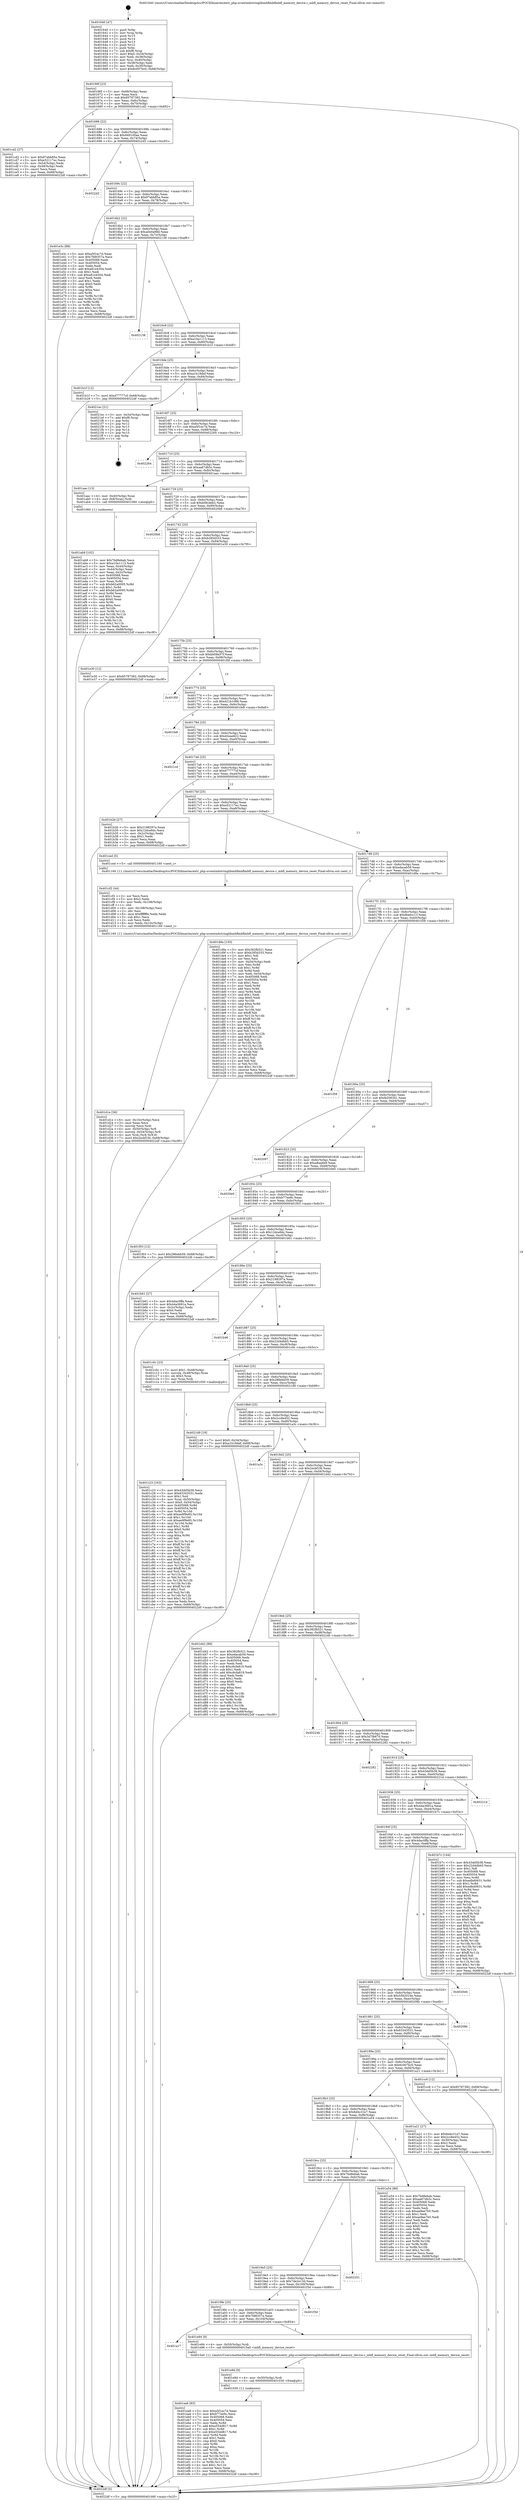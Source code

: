 digraph "0x401640" {
  label = "0x401640 (/mnt/c/Users/mathe/Desktop/tcc/POCII/binaries/extr_php-srcextmbstringlibmbflmbflmbfl_memory_device.c_mbfl_memory_device_reset_Final-ollvm.out::main(0))"
  labelloc = "t"
  node[shape=record]

  Entry [label="",width=0.3,height=0.3,shape=circle,fillcolor=black,style=filled]
  "0x40166f" [label="{
     0x40166f [23]\l
     | [instrs]\l
     &nbsp;&nbsp;0x40166f \<+3\>: mov -0x68(%rbp),%eax\l
     &nbsp;&nbsp;0x401672 \<+2\>: mov %eax,%ecx\l
     &nbsp;&nbsp;0x401674 \<+6\>: sub $0x85787382,%ecx\l
     &nbsp;&nbsp;0x40167a \<+3\>: mov %eax,-0x6c(%rbp)\l
     &nbsp;&nbsp;0x40167d \<+3\>: mov %ecx,-0x70(%rbp)\l
     &nbsp;&nbsp;0x401680 \<+6\>: je 0000000000401cd2 \<main+0x692\>\l
  }"]
  "0x401cd2" [label="{
     0x401cd2 [27]\l
     | [instrs]\l
     &nbsp;&nbsp;0x401cd2 \<+5\>: mov $0x97abb85a,%eax\l
     &nbsp;&nbsp;0x401cd7 \<+5\>: mov $0xe52117ec,%ecx\l
     &nbsp;&nbsp;0x401cdc \<+3\>: mov -0x54(%rbp),%edx\l
     &nbsp;&nbsp;0x401cdf \<+3\>: cmp -0x48(%rbp),%edx\l
     &nbsp;&nbsp;0x401ce2 \<+3\>: cmovl %ecx,%eax\l
     &nbsp;&nbsp;0x401ce5 \<+3\>: mov %eax,-0x68(%rbp)\l
     &nbsp;&nbsp;0x401ce8 \<+5\>: jmp 00000000004022df \<main+0xc9f\>\l
  }"]
  "0x401686" [label="{
     0x401686 [22]\l
     | [instrs]\l
     &nbsp;&nbsp;0x401686 \<+5\>: jmp 000000000040168b \<main+0x4b\>\l
     &nbsp;&nbsp;0x40168b \<+3\>: mov -0x6c(%rbp),%eax\l
     &nbsp;&nbsp;0x40168e \<+5\>: sub $0x949100ae,%eax\l
     &nbsp;&nbsp;0x401693 \<+3\>: mov %eax,-0x74(%rbp)\l
     &nbsp;&nbsp;0x401696 \<+6\>: je 00000000004022d3 \<main+0xc93\>\l
  }"]
  Exit [label="",width=0.3,height=0.3,shape=circle,fillcolor=black,style=filled,peripheries=2]
  "0x4022d3" [label="{
     0x4022d3\l
  }", style=dashed]
  "0x40169c" [label="{
     0x40169c [22]\l
     | [instrs]\l
     &nbsp;&nbsp;0x40169c \<+5\>: jmp 00000000004016a1 \<main+0x61\>\l
     &nbsp;&nbsp;0x4016a1 \<+3\>: mov -0x6c(%rbp),%eax\l
     &nbsp;&nbsp;0x4016a4 \<+5\>: sub $0x97abb85a,%eax\l
     &nbsp;&nbsp;0x4016a9 \<+3\>: mov %eax,-0x78(%rbp)\l
     &nbsp;&nbsp;0x4016ac \<+6\>: je 0000000000401e3c \<main+0x7fc\>\l
  }"]
  "0x401ea6" [label="{
     0x401ea6 [93]\l
     | [instrs]\l
     &nbsp;&nbsp;0x401ea6 \<+5\>: mov $0xa5f1ec7d,%eax\l
     &nbsp;&nbsp;0x401eab \<+5\>: mov $0xb77ee9c,%ecx\l
     &nbsp;&nbsp;0x401eb0 \<+7\>: mov 0x405068,%edx\l
     &nbsp;&nbsp;0x401eb7 \<+7\>: mov 0x405054,%esi\l
     &nbsp;&nbsp;0x401ebe \<+3\>: mov %edx,%r8d\l
     &nbsp;&nbsp;0x401ec1 \<+7\>: add $0xe554d817,%r8d\l
     &nbsp;&nbsp;0x401ec8 \<+4\>: sub $0x1,%r8d\l
     &nbsp;&nbsp;0x401ecc \<+7\>: sub $0xe554d817,%r8d\l
     &nbsp;&nbsp;0x401ed3 \<+4\>: imul %r8d,%edx\l
     &nbsp;&nbsp;0x401ed7 \<+3\>: and $0x1,%edx\l
     &nbsp;&nbsp;0x401eda \<+3\>: cmp $0x0,%edx\l
     &nbsp;&nbsp;0x401edd \<+4\>: sete %r9b\l
     &nbsp;&nbsp;0x401ee1 \<+3\>: cmp $0xa,%esi\l
     &nbsp;&nbsp;0x401ee4 \<+4\>: setl %r10b\l
     &nbsp;&nbsp;0x401ee8 \<+3\>: mov %r9b,%r11b\l
     &nbsp;&nbsp;0x401eeb \<+3\>: and %r10b,%r11b\l
     &nbsp;&nbsp;0x401eee \<+3\>: xor %r10b,%r9b\l
     &nbsp;&nbsp;0x401ef1 \<+3\>: or %r9b,%r11b\l
     &nbsp;&nbsp;0x401ef4 \<+4\>: test $0x1,%r11b\l
     &nbsp;&nbsp;0x401ef8 \<+3\>: cmovne %ecx,%eax\l
     &nbsp;&nbsp;0x401efb \<+3\>: mov %eax,-0x68(%rbp)\l
     &nbsp;&nbsp;0x401efe \<+5\>: jmp 00000000004022df \<main+0xc9f\>\l
  }"]
  "0x401e3c" [label="{
     0x401e3c [88]\l
     | [instrs]\l
     &nbsp;&nbsp;0x401e3c \<+5\>: mov $0xa5f1ec7d,%eax\l
     &nbsp;&nbsp;0x401e41 \<+5\>: mov $0x7fd8357a,%ecx\l
     &nbsp;&nbsp;0x401e46 \<+7\>: mov 0x405068,%edx\l
     &nbsp;&nbsp;0x401e4d \<+7\>: mov 0x405054,%esi\l
     &nbsp;&nbsp;0x401e54 \<+2\>: mov %edx,%edi\l
     &nbsp;&nbsp;0x401e56 \<+6\>: add $0xa81e4304,%edi\l
     &nbsp;&nbsp;0x401e5c \<+3\>: sub $0x1,%edi\l
     &nbsp;&nbsp;0x401e5f \<+6\>: sub $0xa81e4304,%edi\l
     &nbsp;&nbsp;0x401e65 \<+3\>: imul %edi,%edx\l
     &nbsp;&nbsp;0x401e68 \<+3\>: and $0x1,%edx\l
     &nbsp;&nbsp;0x401e6b \<+3\>: cmp $0x0,%edx\l
     &nbsp;&nbsp;0x401e6e \<+4\>: sete %r8b\l
     &nbsp;&nbsp;0x401e72 \<+3\>: cmp $0xa,%esi\l
     &nbsp;&nbsp;0x401e75 \<+4\>: setl %r9b\l
     &nbsp;&nbsp;0x401e79 \<+3\>: mov %r8b,%r10b\l
     &nbsp;&nbsp;0x401e7c \<+3\>: and %r9b,%r10b\l
     &nbsp;&nbsp;0x401e7f \<+3\>: xor %r9b,%r8b\l
     &nbsp;&nbsp;0x401e82 \<+3\>: or %r8b,%r10b\l
     &nbsp;&nbsp;0x401e85 \<+4\>: test $0x1,%r10b\l
     &nbsp;&nbsp;0x401e89 \<+3\>: cmovne %ecx,%eax\l
     &nbsp;&nbsp;0x401e8c \<+3\>: mov %eax,-0x68(%rbp)\l
     &nbsp;&nbsp;0x401e8f \<+5\>: jmp 00000000004022df \<main+0xc9f\>\l
  }"]
  "0x4016b2" [label="{
     0x4016b2 [22]\l
     | [instrs]\l
     &nbsp;&nbsp;0x4016b2 \<+5\>: jmp 00000000004016b7 \<main+0x77\>\l
     &nbsp;&nbsp;0x4016b7 \<+3\>: mov -0x6c(%rbp),%eax\l
     &nbsp;&nbsp;0x4016ba \<+5\>: sub $0xa0e0a98d,%eax\l
     &nbsp;&nbsp;0x4016bf \<+3\>: mov %eax,-0x7c(%rbp)\l
     &nbsp;&nbsp;0x4016c2 \<+6\>: je 0000000000402138 \<main+0xaf8\>\l
  }"]
  "0x401e9d" [label="{
     0x401e9d [9]\l
     | [instrs]\l
     &nbsp;&nbsp;0x401e9d \<+4\>: mov -0x50(%rbp),%rdi\l
     &nbsp;&nbsp;0x401ea1 \<+5\>: call 0000000000401030 \<free@plt\>\l
     | [calls]\l
     &nbsp;&nbsp;0x401030 \{1\} (unknown)\l
  }"]
  "0x402138" [label="{
     0x402138\l
  }", style=dashed]
  "0x4016c8" [label="{
     0x4016c8 [22]\l
     | [instrs]\l
     &nbsp;&nbsp;0x4016c8 \<+5\>: jmp 00000000004016cd \<main+0x8d\>\l
     &nbsp;&nbsp;0x4016cd \<+3\>: mov -0x6c(%rbp),%eax\l
     &nbsp;&nbsp;0x4016d0 \<+5\>: sub $0xa10a1113,%eax\l
     &nbsp;&nbsp;0x4016d5 \<+3\>: mov %eax,-0x80(%rbp)\l
     &nbsp;&nbsp;0x4016d8 \<+6\>: je 0000000000401b1f \<main+0x4df\>\l
  }"]
  "0x401a17" [label="{
     0x401a17\l
  }", style=dashed]
  "0x401b1f" [label="{
     0x401b1f [12]\l
     | [instrs]\l
     &nbsp;&nbsp;0x401b1f \<+7\>: movl $0xd77777cf,-0x68(%rbp)\l
     &nbsp;&nbsp;0x401b26 \<+5\>: jmp 00000000004022df \<main+0xc9f\>\l
  }"]
  "0x4016de" [label="{
     0x4016de [25]\l
     | [instrs]\l
     &nbsp;&nbsp;0x4016de \<+5\>: jmp 00000000004016e3 \<main+0xa3\>\l
     &nbsp;&nbsp;0x4016e3 \<+3\>: mov -0x6c(%rbp),%eax\l
     &nbsp;&nbsp;0x4016e6 \<+5\>: sub $0xa1b18daf,%eax\l
     &nbsp;&nbsp;0x4016eb \<+6\>: mov %eax,-0x84(%rbp)\l
     &nbsp;&nbsp;0x4016f1 \<+6\>: je 00000000004021ec \<main+0xbac\>\l
  }"]
  "0x401e94" [label="{
     0x401e94 [9]\l
     | [instrs]\l
     &nbsp;&nbsp;0x401e94 \<+4\>: mov -0x50(%rbp),%rdi\l
     &nbsp;&nbsp;0x401e98 \<+5\>: call 00000000004015a0 \<mbfl_memory_device_reset\>\l
     | [calls]\l
     &nbsp;&nbsp;0x4015a0 \{1\} (/mnt/c/Users/mathe/Desktop/tcc/POCII/binaries/extr_php-srcextmbstringlibmbflmbflmbfl_memory_device.c_mbfl_memory_device_reset_Final-ollvm.out::mbfl_memory_device_reset)\l
  }"]
  "0x4021ec" [label="{
     0x4021ec [21]\l
     | [instrs]\l
     &nbsp;&nbsp;0x4021ec \<+3\>: mov -0x34(%rbp),%eax\l
     &nbsp;&nbsp;0x4021ef \<+7\>: add $0xf8,%rsp\l
     &nbsp;&nbsp;0x4021f6 \<+1\>: pop %rbx\l
     &nbsp;&nbsp;0x4021f7 \<+2\>: pop %r12\l
     &nbsp;&nbsp;0x4021f9 \<+2\>: pop %r13\l
     &nbsp;&nbsp;0x4021fb \<+2\>: pop %r14\l
     &nbsp;&nbsp;0x4021fd \<+2\>: pop %r15\l
     &nbsp;&nbsp;0x4021ff \<+1\>: pop %rbp\l
     &nbsp;&nbsp;0x402200 \<+1\>: ret\l
  }"]
  "0x4016f7" [label="{
     0x4016f7 [25]\l
     | [instrs]\l
     &nbsp;&nbsp;0x4016f7 \<+5\>: jmp 00000000004016fc \<main+0xbc\>\l
     &nbsp;&nbsp;0x4016fc \<+3\>: mov -0x6c(%rbp),%eax\l
     &nbsp;&nbsp;0x4016ff \<+5\>: sub $0xa5f1ec7d,%eax\l
     &nbsp;&nbsp;0x401704 \<+6\>: mov %eax,-0x88(%rbp)\l
     &nbsp;&nbsp;0x40170a \<+6\>: je 0000000000402264 \<main+0xc24\>\l
  }"]
  "0x4019fe" [label="{
     0x4019fe [25]\l
     | [instrs]\l
     &nbsp;&nbsp;0x4019fe \<+5\>: jmp 0000000000401a03 \<main+0x3c3\>\l
     &nbsp;&nbsp;0x401a03 \<+3\>: mov -0x6c(%rbp),%eax\l
     &nbsp;&nbsp;0x401a06 \<+5\>: sub $0x7fd8357a,%eax\l
     &nbsp;&nbsp;0x401a0b \<+6\>: mov %eax,-0x104(%rbp)\l
     &nbsp;&nbsp;0x401a11 \<+6\>: je 0000000000401e94 \<main+0x854\>\l
  }"]
  "0x402264" [label="{
     0x402264\l
  }", style=dashed]
  "0x401710" [label="{
     0x401710 [25]\l
     | [instrs]\l
     &nbsp;&nbsp;0x401710 \<+5\>: jmp 0000000000401715 \<main+0xd5\>\l
     &nbsp;&nbsp;0x401715 \<+3\>: mov -0x6c(%rbp),%eax\l
     &nbsp;&nbsp;0x401718 \<+5\>: sub $0xaa67db5c,%eax\l
     &nbsp;&nbsp;0x40171d \<+6\>: mov %eax,-0x8c(%rbp)\l
     &nbsp;&nbsp;0x401723 \<+6\>: je 0000000000401aac \<main+0x46c\>\l
  }"]
  "0x401f3d" [label="{
     0x401f3d\l
  }", style=dashed]
  "0x401aac" [label="{
     0x401aac [13]\l
     | [instrs]\l
     &nbsp;&nbsp;0x401aac \<+4\>: mov -0x40(%rbp),%rax\l
     &nbsp;&nbsp;0x401ab0 \<+4\>: mov 0x8(%rax),%rdi\l
     &nbsp;&nbsp;0x401ab4 \<+5\>: call 0000000000401060 \<atoi@plt\>\l
     | [calls]\l
     &nbsp;&nbsp;0x401060 \{1\} (unknown)\l
  }"]
  "0x401729" [label="{
     0x401729 [25]\l
     | [instrs]\l
     &nbsp;&nbsp;0x401729 \<+5\>: jmp 000000000040172e \<main+0xee\>\l
     &nbsp;&nbsp;0x40172e \<+3\>: mov -0x6c(%rbp),%eax\l
     &nbsp;&nbsp;0x401731 \<+5\>: sub $0xb08cdeb2,%eax\l
     &nbsp;&nbsp;0x401736 \<+6\>: mov %eax,-0x90(%rbp)\l
     &nbsp;&nbsp;0x40173c \<+6\>: je 00000000004020b6 \<main+0xa76\>\l
  }"]
  "0x4019e5" [label="{
     0x4019e5 [25]\l
     | [instrs]\l
     &nbsp;&nbsp;0x4019e5 \<+5\>: jmp 00000000004019ea \<main+0x3aa\>\l
     &nbsp;&nbsp;0x4019ea \<+3\>: mov -0x6c(%rbp),%eax\l
     &nbsp;&nbsp;0x4019ed \<+5\>: sub $0x7de2e13d,%eax\l
     &nbsp;&nbsp;0x4019f2 \<+6\>: mov %eax,-0x100(%rbp)\l
     &nbsp;&nbsp;0x4019f8 \<+6\>: je 0000000000401f3d \<main+0x8fd\>\l
  }"]
  "0x4020b6" [label="{
     0x4020b6\l
  }", style=dashed]
  "0x401742" [label="{
     0x401742 [25]\l
     | [instrs]\l
     &nbsp;&nbsp;0x401742 \<+5\>: jmp 0000000000401747 \<main+0x107\>\l
     &nbsp;&nbsp;0x401747 \<+3\>: mov -0x6c(%rbp),%eax\l
     &nbsp;&nbsp;0x40174a \<+5\>: sub $0xb285d333,%eax\l
     &nbsp;&nbsp;0x40174f \<+6\>: mov %eax,-0x94(%rbp)\l
     &nbsp;&nbsp;0x401755 \<+6\>: je 0000000000401e30 \<main+0x7f0\>\l
  }"]
  "0x402201" [label="{
     0x402201\l
  }", style=dashed]
  "0x401e30" [label="{
     0x401e30 [12]\l
     | [instrs]\l
     &nbsp;&nbsp;0x401e30 \<+7\>: movl $0x85787382,-0x68(%rbp)\l
     &nbsp;&nbsp;0x401e37 \<+5\>: jmp 00000000004022df \<main+0xc9f\>\l
  }"]
  "0x40175b" [label="{
     0x40175b [25]\l
     | [instrs]\l
     &nbsp;&nbsp;0x40175b \<+5\>: jmp 0000000000401760 \<main+0x120\>\l
     &nbsp;&nbsp;0x401760 \<+3\>: mov -0x6c(%rbp),%eax\l
     &nbsp;&nbsp;0x401763 \<+5\>: sub $0xbb08a57f,%eax\l
     &nbsp;&nbsp;0x401768 \<+6\>: mov %eax,-0x98(%rbp)\l
     &nbsp;&nbsp;0x40176e \<+6\>: je 0000000000401f0f \<main+0x8cf\>\l
  }"]
  "0x401d1e" [label="{
     0x401d1e [36]\l
     | [instrs]\l
     &nbsp;&nbsp;0x401d1e \<+6\>: mov -0x10c(%rbp),%ecx\l
     &nbsp;&nbsp;0x401d24 \<+3\>: imul %eax,%ecx\l
     &nbsp;&nbsp;0x401d27 \<+3\>: movslq %ecx,%rdi\l
     &nbsp;&nbsp;0x401d2a \<+4\>: mov -0x50(%rbp),%r8\l
     &nbsp;&nbsp;0x401d2e \<+4\>: movslq -0x54(%rbp),%r9\l
     &nbsp;&nbsp;0x401d32 \<+4\>: mov %rdi,(%r8,%r9,8)\l
     &nbsp;&nbsp;0x401d36 \<+7\>: movl $0x2ecbf1fd,-0x68(%rbp)\l
     &nbsp;&nbsp;0x401d3d \<+5\>: jmp 00000000004022df \<main+0xc9f\>\l
  }"]
  "0x401f0f" [label="{
     0x401f0f\l
  }", style=dashed]
  "0x401774" [label="{
     0x401774 [25]\l
     | [instrs]\l
     &nbsp;&nbsp;0x401774 \<+5\>: jmp 0000000000401779 \<main+0x139\>\l
     &nbsp;&nbsp;0x401779 \<+3\>: mov -0x6c(%rbp),%eax\l
     &nbsp;&nbsp;0x40177c \<+5\>: sub $0xd21b1086,%eax\l
     &nbsp;&nbsp;0x401781 \<+6\>: mov %eax,-0x9c(%rbp)\l
     &nbsp;&nbsp;0x401787 \<+6\>: je 0000000000401fe8 \<main+0x9a8\>\l
  }"]
  "0x401cf2" [label="{
     0x401cf2 [44]\l
     | [instrs]\l
     &nbsp;&nbsp;0x401cf2 \<+2\>: xor %ecx,%ecx\l
     &nbsp;&nbsp;0x401cf4 \<+5\>: mov $0x2,%edx\l
     &nbsp;&nbsp;0x401cf9 \<+6\>: mov %edx,-0x108(%rbp)\l
     &nbsp;&nbsp;0x401cff \<+1\>: cltd\l
     &nbsp;&nbsp;0x401d00 \<+6\>: mov -0x108(%rbp),%esi\l
     &nbsp;&nbsp;0x401d06 \<+2\>: idiv %esi\l
     &nbsp;&nbsp;0x401d08 \<+6\>: imul $0xfffffffe,%edx,%edx\l
     &nbsp;&nbsp;0x401d0e \<+3\>: sub $0x1,%ecx\l
     &nbsp;&nbsp;0x401d11 \<+2\>: sub %ecx,%edx\l
     &nbsp;&nbsp;0x401d13 \<+6\>: mov %edx,-0x10c(%rbp)\l
     &nbsp;&nbsp;0x401d19 \<+5\>: call 0000000000401160 \<next_i\>\l
     | [calls]\l
     &nbsp;&nbsp;0x401160 \{1\} (/mnt/c/Users/mathe/Desktop/tcc/POCII/binaries/extr_php-srcextmbstringlibmbflmbflmbfl_memory_device.c_mbfl_memory_device_reset_Final-ollvm.out::next_i)\l
  }"]
  "0x401fe8" [label="{
     0x401fe8\l
  }", style=dashed]
  "0x40178d" [label="{
     0x40178d [25]\l
     | [instrs]\l
     &nbsp;&nbsp;0x40178d \<+5\>: jmp 0000000000401792 \<main+0x152\>\l
     &nbsp;&nbsp;0x401792 \<+3\>: mov -0x6c(%rbp),%eax\l
     &nbsp;&nbsp;0x401795 \<+5\>: sub $0xd2eae622,%eax\l
     &nbsp;&nbsp;0x40179a \<+6\>: mov %eax,-0xa0(%rbp)\l
     &nbsp;&nbsp;0x4017a0 \<+6\>: je 00000000004021cd \<main+0xb8d\>\l
  }"]
  "0x401c23" [label="{
     0x401c23 [163]\l
     | [instrs]\l
     &nbsp;&nbsp;0x401c23 \<+5\>: mov $0x43dd5b38,%ecx\l
     &nbsp;&nbsp;0x401c28 \<+5\>: mov $0x63343531,%edx\l
     &nbsp;&nbsp;0x401c2d \<+3\>: mov $0x1,%sil\l
     &nbsp;&nbsp;0x401c30 \<+4\>: mov %rax,-0x50(%rbp)\l
     &nbsp;&nbsp;0x401c34 \<+7\>: movl $0x0,-0x54(%rbp)\l
     &nbsp;&nbsp;0x401c3b \<+8\>: mov 0x405068,%r8d\l
     &nbsp;&nbsp;0x401c43 \<+8\>: mov 0x405054,%r9d\l
     &nbsp;&nbsp;0x401c4b \<+3\>: mov %r8d,%r10d\l
     &nbsp;&nbsp;0x401c4e \<+7\>: add $0xee9f9e85,%r10d\l
     &nbsp;&nbsp;0x401c55 \<+4\>: sub $0x1,%r10d\l
     &nbsp;&nbsp;0x401c59 \<+7\>: sub $0xee9f9e85,%r10d\l
     &nbsp;&nbsp;0x401c60 \<+4\>: imul %r10d,%r8d\l
     &nbsp;&nbsp;0x401c64 \<+4\>: and $0x1,%r8d\l
     &nbsp;&nbsp;0x401c68 \<+4\>: cmp $0x0,%r8d\l
     &nbsp;&nbsp;0x401c6c \<+4\>: sete %r11b\l
     &nbsp;&nbsp;0x401c70 \<+4\>: cmp $0xa,%r9d\l
     &nbsp;&nbsp;0x401c74 \<+3\>: setl %bl\l
     &nbsp;&nbsp;0x401c77 \<+3\>: mov %r11b,%r14b\l
     &nbsp;&nbsp;0x401c7a \<+4\>: xor $0xff,%r14b\l
     &nbsp;&nbsp;0x401c7e \<+3\>: mov %bl,%r15b\l
     &nbsp;&nbsp;0x401c81 \<+4\>: xor $0xff,%r15b\l
     &nbsp;&nbsp;0x401c85 \<+4\>: xor $0x1,%sil\l
     &nbsp;&nbsp;0x401c89 \<+3\>: mov %r14b,%r12b\l
     &nbsp;&nbsp;0x401c8c \<+4\>: and $0xff,%r12b\l
     &nbsp;&nbsp;0x401c90 \<+3\>: and %sil,%r11b\l
     &nbsp;&nbsp;0x401c93 \<+3\>: mov %r15b,%r13b\l
     &nbsp;&nbsp;0x401c96 \<+4\>: and $0xff,%r13b\l
     &nbsp;&nbsp;0x401c9a \<+3\>: and %sil,%bl\l
     &nbsp;&nbsp;0x401c9d \<+3\>: or %r11b,%r12b\l
     &nbsp;&nbsp;0x401ca0 \<+3\>: or %bl,%r13b\l
     &nbsp;&nbsp;0x401ca3 \<+3\>: xor %r13b,%r12b\l
     &nbsp;&nbsp;0x401ca6 \<+3\>: or %r15b,%r14b\l
     &nbsp;&nbsp;0x401ca9 \<+4\>: xor $0xff,%r14b\l
     &nbsp;&nbsp;0x401cad \<+4\>: or $0x1,%sil\l
     &nbsp;&nbsp;0x401cb1 \<+3\>: and %sil,%r14b\l
     &nbsp;&nbsp;0x401cb4 \<+3\>: or %r14b,%r12b\l
     &nbsp;&nbsp;0x401cb7 \<+4\>: test $0x1,%r12b\l
     &nbsp;&nbsp;0x401cbb \<+3\>: cmovne %edx,%ecx\l
     &nbsp;&nbsp;0x401cbe \<+3\>: mov %ecx,-0x68(%rbp)\l
     &nbsp;&nbsp;0x401cc1 \<+5\>: jmp 00000000004022df \<main+0xc9f\>\l
  }"]
  "0x4021cd" [label="{
     0x4021cd\l
  }", style=dashed]
  "0x4017a6" [label="{
     0x4017a6 [25]\l
     | [instrs]\l
     &nbsp;&nbsp;0x4017a6 \<+5\>: jmp 00000000004017ab \<main+0x16b\>\l
     &nbsp;&nbsp;0x4017ab \<+3\>: mov -0x6c(%rbp),%eax\l
     &nbsp;&nbsp;0x4017ae \<+5\>: sub $0xd77777cf,%eax\l
     &nbsp;&nbsp;0x4017b3 \<+6\>: mov %eax,-0xa4(%rbp)\l
     &nbsp;&nbsp;0x4017b9 \<+6\>: je 0000000000401b2b \<main+0x4eb\>\l
  }"]
  "0x401ab9" [label="{
     0x401ab9 [102]\l
     | [instrs]\l
     &nbsp;&nbsp;0x401ab9 \<+5\>: mov $0x7bd8ebab,%ecx\l
     &nbsp;&nbsp;0x401abe \<+5\>: mov $0xa10a1113,%edx\l
     &nbsp;&nbsp;0x401ac3 \<+3\>: mov %eax,-0x44(%rbp)\l
     &nbsp;&nbsp;0x401ac6 \<+3\>: mov -0x44(%rbp),%eax\l
     &nbsp;&nbsp;0x401ac9 \<+3\>: mov %eax,-0x2c(%rbp)\l
     &nbsp;&nbsp;0x401acc \<+7\>: mov 0x405068,%eax\l
     &nbsp;&nbsp;0x401ad3 \<+7\>: mov 0x405054,%esi\l
     &nbsp;&nbsp;0x401ada \<+3\>: mov %eax,%r8d\l
     &nbsp;&nbsp;0x401add \<+7\>: sub $0xb62a0095,%r8d\l
     &nbsp;&nbsp;0x401ae4 \<+4\>: sub $0x1,%r8d\l
     &nbsp;&nbsp;0x401ae8 \<+7\>: add $0xb62a0095,%r8d\l
     &nbsp;&nbsp;0x401aef \<+4\>: imul %r8d,%eax\l
     &nbsp;&nbsp;0x401af3 \<+3\>: and $0x1,%eax\l
     &nbsp;&nbsp;0x401af6 \<+3\>: cmp $0x0,%eax\l
     &nbsp;&nbsp;0x401af9 \<+4\>: sete %r9b\l
     &nbsp;&nbsp;0x401afd \<+3\>: cmp $0xa,%esi\l
     &nbsp;&nbsp;0x401b00 \<+4\>: setl %r10b\l
     &nbsp;&nbsp;0x401b04 \<+3\>: mov %r9b,%r11b\l
     &nbsp;&nbsp;0x401b07 \<+3\>: and %r10b,%r11b\l
     &nbsp;&nbsp;0x401b0a \<+3\>: xor %r10b,%r9b\l
     &nbsp;&nbsp;0x401b0d \<+3\>: or %r9b,%r11b\l
     &nbsp;&nbsp;0x401b10 \<+4\>: test $0x1,%r11b\l
     &nbsp;&nbsp;0x401b14 \<+3\>: cmovne %edx,%ecx\l
     &nbsp;&nbsp;0x401b17 \<+3\>: mov %ecx,-0x68(%rbp)\l
     &nbsp;&nbsp;0x401b1a \<+5\>: jmp 00000000004022df \<main+0xc9f\>\l
  }"]
  "0x401b2b" [label="{
     0x401b2b [27]\l
     | [instrs]\l
     &nbsp;&nbsp;0x401b2b \<+5\>: mov $0x2198297a,%eax\l
     &nbsp;&nbsp;0x401b30 \<+5\>: mov $0x12dce6dc,%ecx\l
     &nbsp;&nbsp;0x401b35 \<+3\>: mov -0x2c(%rbp),%edx\l
     &nbsp;&nbsp;0x401b38 \<+3\>: cmp $0x1,%edx\l
     &nbsp;&nbsp;0x401b3b \<+3\>: cmovl %ecx,%eax\l
     &nbsp;&nbsp;0x401b3e \<+3\>: mov %eax,-0x68(%rbp)\l
     &nbsp;&nbsp;0x401b41 \<+5\>: jmp 00000000004022df \<main+0xc9f\>\l
  }"]
  "0x4017bf" [label="{
     0x4017bf [25]\l
     | [instrs]\l
     &nbsp;&nbsp;0x4017bf \<+5\>: jmp 00000000004017c4 \<main+0x184\>\l
     &nbsp;&nbsp;0x4017c4 \<+3\>: mov -0x6c(%rbp),%eax\l
     &nbsp;&nbsp;0x4017c7 \<+5\>: sub $0xe52117ec,%eax\l
     &nbsp;&nbsp;0x4017cc \<+6\>: mov %eax,-0xa8(%rbp)\l
     &nbsp;&nbsp;0x4017d2 \<+6\>: je 0000000000401ced \<main+0x6ad\>\l
  }"]
  "0x4019cc" [label="{
     0x4019cc [25]\l
     | [instrs]\l
     &nbsp;&nbsp;0x4019cc \<+5\>: jmp 00000000004019d1 \<main+0x391\>\l
     &nbsp;&nbsp;0x4019d1 \<+3\>: mov -0x6c(%rbp),%eax\l
     &nbsp;&nbsp;0x4019d4 \<+5\>: sub $0x7bd8ebab,%eax\l
     &nbsp;&nbsp;0x4019d9 \<+6\>: mov %eax,-0xfc(%rbp)\l
     &nbsp;&nbsp;0x4019df \<+6\>: je 0000000000402201 \<main+0xbc1\>\l
  }"]
  "0x401ced" [label="{
     0x401ced [5]\l
     | [instrs]\l
     &nbsp;&nbsp;0x401ced \<+5\>: call 0000000000401160 \<next_i\>\l
     | [calls]\l
     &nbsp;&nbsp;0x401160 \{1\} (/mnt/c/Users/mathe/Desktop/tcc/POCII/binaries/extr_php-srcextmbstringlibmbflmbflmbfl_memory_device.c_mbfl_memory_device_reset_Final-ollvm.out::next_i)\l
  }"]
  "0x4017d8" [label="{
     0x4017d8 [25]\l
     | [instrs]\l
     &nbsp;&nbsp;0x4017d8 \<+5\>: jmp 00000000004017dd \<main+0x19d\>\l
     &nbsp;&nbsp;0x4017dd \<+3\>: mov -0x6c(%rbp),%eax\l
     &nbsp;&nbsp;0x4017e0 \<+5\>: sub $0xedacab59,%eax\l
     &nbsp;&nbsp;0x4017e5 \<+6\>: mov %eax,-0xac(%rbp)\l
     &nbsp;&nbsp;0x4017eb \<+6\>: je 0000000000401d9a \<main+0x75a\>\l
  }"]
  "0x401a54" [label="{
     0x401a54 [88]\l
     | [instrs]\l
     &nbsp;&nbsp;0x401a54 \<+5\>: mov $0x7bd8ebab,%eax\l
     &nbsp;&nbsp;0x401a59 \<+5\>: mov $0xaa67db5c,%ecx\l
     &nbsp;&nbsp;0x401a5e \<+7\>: mov 0x405068,%edx\l
     &nbsp;&nbsp;0x401a65 \<+7\>: mov 0x405054,%esi\l
     &nbsp;&nbsp;0x401a6c \<+2\>: mov %edx,%edi\l
     &nbsp;&nbsp;0x401a6e \<+6\>: sub $0xae9ee7b5,%edi\l
     &nbsp;&nbsp;0x401a74 \<+3\>: sub $0x1,%edi\l
     &nbsp;&nbsp;0x401a77 \<+6\>: add $0xae9ee7b5,%edi\l
     &nbsp;&nbsp;0x401a7d \<+3\>: imul %edi,%edx\l
     &nbsp;&nbsp;0x401a80 \<+3\>: and $0x1,%edx\l
     &nbsp;&nbsp;0x401a83 \<+3\>: cmp $0x0,%edx\l
     &nbsp;&nbsp;0x401a86 \<+4\>: sete %r8b\l
     &nbsp;&nbsp;0x401a8a \<+3\>: cmp $0xa,%esi\l
     &nbsp;&nbsp;0x401a8d \<+4\>: setl %r9b\l
     &nbsp;&nbsp;0x401a91 \<+3\>: mov %r8b,%r10b\l
     &nbsp;&nbsp;0x401a94 \<+3\>: and %r9b,%r10b\l
     &nbsp;&nbsp;0x401a97 \<+3\>: xor %r9b,%r8b\l
     &nbsp;&nbsp;0x401a9a \<+3\>: or %r8b,%r10b\l
     &nbsp;&nbsp;0x401a9d \<+4\>: test $0x1,%r10b\l
     &nbsp;&nbsp;0x401aa1 \<+3\>: cmovne %ecx,%eax\l
     &nbsp;&nbsp;0x401aa4 \<+3\>: mov %eax,-0x68(%rbp)\l
     &nbsp;&nbsp;0x401aa7 \<+5\>: jmp 00000000004022df \<main+0xc9f\>\l
  }"]
  "0x401d9a" [label="{
     0x401d9a [150]\l
     | [instrs]\l
     &nbsp;&nbsp;0x401d9a \<+5\>: mov $0x382fb521,%eax\l
     &nbsp;&nbsp;0x401d9f \<+5\>: mov $0xb285d333,%ecx\l
     &nbsp;&nbsp;0x401da4 \<+2\>: mov $0x1,%dl\l
     &nbsp;&nbsp;0x401da6 \<+2\>: xor %esi,%esi\l
     &nbsp;&nbsp;0x401da8 \<+3\>: mov -0x54(%rbp),%edi\l
     &nbsp;&nbsp;0x401dab \<+3\>: mov %esi,%r8d\l
     &nbsp;&nbsp;0x401dae \<+4\>: sub $0x1,%r8d\l
     &nbsp;&nbsp;0x401db2 \<+3\>: sub %r8d,%edi\l
     &nbsp;&nbsp;0x401db5 \<+3\>: mov %edi,-0x54(%rbp)\l
     &nbsp;&nbsp;0x401db8 \<+7\>: mov 0x405068,%edi\l
     &nbsp;&nbsp;0x401dbf \<+8\>: mov 0x405054,%r8d\l
     &nbsp;&nbsp;0x401dc7 \<+3\>: sub $0x1,%esi\l
     &nbsp;&nbsp;0x401dca \<+3\>: mov %edi,%r9d\l
     &nbsp;&nbsp;0x401dcd \<+3\>: add %esi,%r9d\l
     &nbsp;&nbsp;0x401dd0 \<+4\>: imul %r9d,%edi\l
     &nbsp;&nbsp;0x401dd4 \<+3\>: and $0x1,%edi\l
     &nbsp;&nbsp;0x401dd7 \<+3\>: cmp $0x0,%edi\l
     &nbsp;&nbsp;0x401dda \<+4\>: sete %r10b\l
     &nbsp;&nbsp;0x401dde \<+4\>: cmp $0xa,%r8d\l
     &nbsp;&nbsp;0x401de2 \<+4\>: setl %r11b\l
     &nbsp;&nbsp;0x401de6 \<+3\>: mov %r10b,%bl\l
     &nbsp;&nbsp;0x401de9 \<+3\>: xor $0xff,%bl\l
     &nbsp;&nbsp;0x401dec \<+3\>: mov %r11b,%r14b\l
     &nbsp;&nbsp;0x401def \<+4\>: xor $0xff,%r14b\l
     &nbsp;&nbsp;0x401df3 \<+3\>: xor $0x1,%dl\l
     &nbsp;&nbsp;0x401df6 \<+3\>: mov %bl,%r15b\l
     &nbsp;&nbsp;0x401df9 \<+4\>: and $0xff,%r15b\l
     &nbsp;&nbsp;0x401dfd \<+3\>: and %dl,%r10b\l
     &nbsp;&nbsp;0x401e00 \<+3\>: mov %r14b,%r12b\l
     &nbsp;&nbsp;0x401e03 \<+4\>: and $0xff,%r12b\l
     &nbsp;&nbsp;0x401e07 \<+3\>: and %dl,%r11b\l
     &nbsp;&nbsp;0x401e0a \<+3\>: or %r10b,%r15b\l
     &nbsp;&nbsp;0x401e0d \<+3\>: or %r11b,%r12b\l
     &nbsp;&nbsp;0x401e10 \<+3\>: xor %r12b,%r15b\l
     &nbsp;&nbsp;0x401e13 \<+3\>: or %r14b,%bl\l
     &nbsp;&nbsp;0x401e16 \<+3\>: xor $0xff,%bl\l
     &nbsp;&nbsp;0x401e19 \<+3\>: or $0x1,%dl\l
     &nbsp;&nbsp;0x401e1c \<+2\>: and %dl,%bl\l
     &nbsp;&nbsp;0x401e1e \<+3\>: or %bl,%r15b\l
     &nbsp;&nbsp;0x401e21 \<+4\>: test $0x1,%r15b\l
     &nbsp;&nbsp;0x401e25 \<+3\>: cmovne %ecx,%eax\l
     &nbsp;&nbsp;0x401e28 \<+3\>: mov %eax,-0x68(%rbp)\l
     &nbsp;&nbsp;0x401e2b \<+5\>: jmp 00000000004022df \<main+0xc9f\>\l
  }"]
  "0x4017f1" [label="{
     0x4017f1 [25]\l
     | [instrs]\l
     &nbsp;&nbsp;0x4017f1 \<+5\>: jmp 00000000004017f6 \<main+0x1b6\>\l
     &nbsp;&nbsp;0x4017f6 \<+3\>: mov -0x6c(%rbp),%eax\l
     &nbsp;&nbsp;0x4017f9 \<+5\>: sub $0xf6a6cc13,%eax\l
     &nbsp;&nbsp;0x4017fe \<+6\>: mov %eax,-0xb0(%rbp)\l
     &nbsp;&nbsp;0x401804 \<+6\>: je 0000000000401f58 \<main+0x918\>\l
  }"]
  "0x401640" [label="{
     0x401640 [47]\l
     | [instrs]\l
     &nbsp;&nbsp;0x401640 \<+1\>: push %rbp\l
     &nbsp;&nbsp;0x401641 \<+3\>: mov %rsp,%rbp\l
     &nbsp;&nbsp;0x401644 \<+2\>: push %r15\l
     &nbsp;&nbsp;0x401646 \<+2\>: push %r14\l
     &nbsp;&nbsp;0x401648 \<+2\>: push %r13\l
     &nbsp;&nbsp;0x40164a \<+2\>: push %r12\l
     &nbsp;&nbsp;0x40164c \<+1\>: push %rbx\l
     &nbsp;&nbsp;0x40164d \<+7\>: sub $0xf8,%rsp\l
     &nbsp;&nbsp;0x401654 \<+7\>: movl $0x0,-0x34(%rbp)\l
     &nbsp;&nbsp;0x40165b \<+3\>: mov %edi,-0x38(%rbp)\l
     &nbsp;&nbsp;0x40165e \<+4\>: mov %rsi,-0x40(%rbp)\l
     &nbsp;&nbsp;0x401662 \<+3\>: mov -0x38(%rbp),%edi\l
     &nbsp;&nbsp;0x401665 \<+3\>: mov %edi,-0x30(%rbp)\l
     &nbsp;&nbsp;0x401668 \<+7\>: movl $0x6c007bc0,-0x68(%rbp)\l
  }"]
  "0x401f58" [label="{
     0x401f58\l
  }", style=dashed]
  "0x40180a" [label="{
     0x40180a [25]\l
     | [instrs]\l
     &nbsp;&nbsp;0x40180a \<+5\>: jmp 000000000040180f \<main+0x1cf\>\l
     &nbsp;&nbsp;0x40180f \<+3\>: mov -0x6c(%rbp),%eax\l
     &nbsp;&nbsp;0x401812 \<+5\>: sub $0xfe206341,%eax\l
     &nbsp;&nbsp;0x401817 \<+6\>: mov %eax,-0xb4(%rbp)\l
     &nbsp;&nbsp;0x40181d \<+6\>: je 0000000000402097 \<main+0xa57\>\l
  }"]
  "0x4022df" [label="{
     0x4022df [5]\l
     | [instrs]\l
     &nbsp;&nbsp;0x4022df \<+5\>: jmp 000000000040166f \<main+0x2f\>\l
  }"]
  "0x402097" [label="{
     0x402097\l
  }", style=dashed]
  "0x401823" [label="{
     0x401823 [25]\l
     | [instrs]\l
     &nbsp;&nbsp;0x401823 \<+5\>: jmp 0000000000401828 \<main+0x1e8\>\l
     &nbsp;&nbsp;0x401828 \<+3\>: mov -0x6c(%rbp),%eax\l
     &nbsp;&nbsp;0x40182b \<+5\>: sub $0xa8aabb9,%eax\l
     &nbsp;&nbsp;0x401830 \<+6\>: mov %eax,-0xb8(%rbp)\l
     &nbsp;&nbsp;0x401836 \<+6\>: je 00000000004020e0 \<main+0xaa0\>\l
  }"]
  "0x4019b3" [label="{
     0x4019b3 [25]\l
     | [instrs]\l
     &nbsp;&nbsp;0x4019b3 \<+5\>: jmp 00000000004019b8 \<main+0x378\>\l
     &nbsp;&nbsp;0x4019b8 \<+3\>: mov -0x6c(%rbp),%eax\l
     &nbsp;&nbsp;0x4019bb \<+5\>: sub $0x6d4c31e7,%eax\l
     &nbsp;&nbsp;0x4019c0 \<+6\>: mov %eax,-0xf8(%rbp)\l
     &nbsp;&nbsp;0x4019c6 \<+6\>: je 0000000000401a54 \<main+0x414\>\l
  }"]
  "0x4020e0" [label="{
     0x4020e0\l
  }", style=dashed]
  "0x40183c" [label="{
     0x40183c [25]\l
     | [instrs]\l
     &nbsp;&nbsp;0x40183c \<+5\>: jmp 0000000000401841 \<main+0x201\>\l
     &nbsp;&nbsp;0x401841 \<+3\>: mov -0x6c(%rbp),%eax\l
     &nbsp;&nbsp;0x401844 \<+5\>: sub $0xb77ee9c,%eax\l
     &nbsp;&nbsp;0x401849 \<+6\>: mov %eax,-0xbc(%rbp)\l
     &nbsp;&nbsp;0x40184f \<+6\>: je 0000000000401f03 \<main+0x8c3\>\l
  }"]
  "0x401a21" [label="{
     0x401a21 [27]\l
     | [instrs]\l
     &nbsp;&nbsp;0x401a21 \<+5\>: mov $0x6d4c31e7,%eax\l
     &nbsp;&nbsp;0x401a26 \<+5\>: mov $0x2cc8e452,%ecx\l
     &nbsp;&nbsp;0x401a2b \<+3\>: mov -0x30(%rbp),%edx\l
     &nbsp;&nbsp;0x401a2e \<+3\>: cmp $0x2,%edx\l
     &nbsp;&nbsp;0x401a31 \<+3\>: cmovne %ecx,%eax\l
     &nbsp;&nbsp;0x401a34 \<+3\>: mov %eax,-0x68(%rbp)\l
     &nbsp;&nbsp;0x401a37 \<+5\>: jmp 00000000004022df \<main+0xc9f\>\l
  }"]
  "0x401f03" [label="{
     0x401f03 [12]\l
     | [instrs]\l
     &nbsp;&nbsp;0x401f03 \<+7\>: movl $0x286ebb59,-0x68(%rbp)\l
     &nbsp;&nbsp;0x401f0a \<+5\>: jmp 00000000004022df \<main+0xc9f\>\l
  }"]
  "0x401855" [label="{
     0x401855 [25]\l
     | [instrs]\l
     &nbsp;&nbsp;0x401855 \<+5\>: jmp 000000000040185a \<main+0x21a\>\l
     &nbsp;&nbsp;0x40185a \<+3\>: mov -0x6c(%rbp),%eax\l
     &nbsp;&nbsp;0x40185d \<+5\>: sub $0x12dce6dc,%eax\l
     &nbsp;&nbsp;0x401862 \<+6\>: mov %eax,-0xc0(%rbp)\l
     &nbsp;&nbsp;0x401868 \<+6\>: je 0000000000401b61 \<main+0x521\>\l
  }"]
  "0x40199a" [label="{
     0x40199a [25]\l
     | [instrs]\l
     &nbsp;&nbsp;0x40199a \<+5\>: jmp 000000000040199f \<main+0x35f\>\l
     &nbsp;&nbsp;0x40199f \<+3\>: mov -0x6c(%rbp),%eax\l
     &nbsp;&nbsp;0x4019a2 \<+5\>: sub $0x6c007bc0,%eax\l
     &nbsp;&nbsp;0x4019a7 \<+6\>: mov %eax,-0xf4(%rbp)\l
     &nbsp;&nbsp;0x4019ad \<+6\>: je 0000000000401a21 \<main+0x3e1\>\l
  }"]
  "0x401b61" [label="{
     0x401b61 [27]\l
     | [instrs]\l
     &nbsp;&nbsp;0x401b61 \<+5\>: mov $0x4dac0ffa,%eax\l
     &nbsp;&nbsp;0x401b66 \<+5\>: mov $0x44a3691a,%ecx\l
     &nbsp;&nbsp;0x401b6b \<+3\>: mov -0x2c(%rbp),%edx\l
     &nbsp;&nbsp;0x401b6e \<+3\>: cmp $0x0,%edx\l
     &nbsp;&nbsp;0x401b71 \<+3\>: cmove %ecx,%eax\l
     &nbsp;&nbsp;0x401b74 \<+3\>: mov %eax,-0x68(%rbp)\l
     &nbsp;&nbsp;0x401b77 \<+5\>: jmp 00000000004022df \<main+0xc9f\>\l
  }"]
  "0x40186e" [label="{
     0x40186e [25]\l
     | [instrs]\l
     &nbsp;&nbsp;0x40186e \<+5\>: jmp 0000000000401873 \<main+0x233\>\l
     &nbsp;&nbsp;0x401873 \<+3\>: mov -0x6c(%rbp),%eax\l
     &nbsp;&nbsp;0x401876 \<+5\>: sub $0x2198297a,%eax\l
     &nbsp;&nbsp;0x40187b \<+6\>: mov %eax,-0xc4(%rbp)\l
     &nbsp;&nbsp;0x401881 \<+6\>: je 0000000000401b46 \<main+0x506\>\l
  }"]
  "0x401cc6" [label="{
     0x401cc6 [12]\l
     | [instrs]\l
     &nbsp;&nbsp;0x401cc6 \<+7\>: movl $0x85787382,-0x68(%rbp)\l
     &nbsp;&nbsp;0x401ccd \<+5\>: jmp 00000000004022df \<main+0xc9f\>\l
  }"]
  "0x401b46" [label="{
     0x401b46\l
  }", style=dashed]
  "0x401887" [label="{
     0x401887 [25]\l
     | [instrs]\l
     &nbsp;&nbsp;0x401887 \<+5\>: jmp 000000000040188c \<main+0x24c\>\l
     &nbsp;&nbsp;0x40188c \<+3\>: mov -0x6c(%rbp),%eax\l
     &nbsp;&nbsp;0x40188f \<+5\>: sub $0x22d4dbb5,%eax\l
     &nbsp;&nbsp;0x401894 \<+6\>: mov %eax,-0xc8(%rbp)\l
     &nbsp;&nbsp;0x40189a \<+6\>: je 0000000000401c0c \<main+0x5cc\>\l
  }"]
  "0x401981" [label="{
     0x401981 [25]\l
     | [instrs]\l
     &nbsp;&nbsp;0x401981 \<+5\>: jmp 0000000000401986 \<main+0x346\>\l
     &nbsp;&nbsp;0x401986 \<+3\>: mov -0x6c(%rbp),%eax\l
     &nbsp;&nbsp;0x401989 \<+5\>: sub $0x63343531,%eax\l
     &nbsp;&nbsp;0x40198e \<+6\>: mov %eax,-0xf0(%rbp)\l
     &nbsp;&nbsp;0x401994 \<+6\>: je 0000000000401cc6 \<main+0x686\>\l
  }"]
  "0x401c0c" [label="{
     0x401c0c [23]\l
     | [instrs]\l
     &nbsp;&nbsp;0x401c0c \<+7\>: movl $0x1,-0x48(%rbp)\l
     &nbsp;&nbsp;0x401c13 \<+4\>: movslq -0x48(%rbp),%rax\l
     &nbsp;&nbsp;0x401c17 \<+4\>: shl $0x3,%rax\l
     &nbsp;&nbsp;0x401c1b \<+3\>: mov %rax,%rdi\l
     &nbsp;&nbsp;0x401c1e \<+5\>: call 0000000000401050 \<malloc@plt\>\l
     | [calls]\l
     &nbsp;&nbsp;0x401050 \{1\} (unknown)\l
  }"]
  "0x4018a0" [label="{
     0x4018a0 [25]\l
     | [instrs]\l
     &nbsp;&nbsp;0x4018a0 \<+5\>: jmp 00000000004018a5 \<main+0x265\>\l
     &nbsp;&nbsp;0x4018a5 \<+3\>: mov -0x6c(%rbp),%eax\l
     &nbsp;&nbsp;0x4018a8 \<+5\>: sub $0x286ebb59,%eax\l
     &nbsp;&nbsp;0x4018ad \<+6\>: mov %eax,-0xcc(%rbp)\l
     &nbsp;&nbsp;0x4018b3 \<+6\>: je 00000000004021d9 \<main+0xb99\>\l
  }"]
  "0x40208b" [label="{
     0x40208b\l
  }", style=dashed]
  "0x4021d9" [label="{
     0x4021d9 [19]\l
     | [instrs]\l
     &nbsp;&nbsp;0x4021d9 \<+7\>: movl $0x0,-0x34(%rbp)\l
     &nbsp;&nbsp;0x4021e0 \<+7\>: movl $0xa1b18daf,-0x68(%rbp)\l
     &nbsp;&nbsp;0x4021e7 \<+5\>: jmp 00000000004022df \<main+0xc9f\>\l
  }"]
  "0x4018b9" [label="{
     0x4018b9 [25]\l
     | [instrs]\l
     &nbsp;&nbsp;0x4018b9 \<+5\>: jmp 00000000004018be \<main+0x27e\>\l
     &nbsp;&nbsp;0x4018be \<+3\>: mov -0x6c(%rbp),%eax\l
     &nbsp;&nbsp;0x4018c1 \<+5\>: sub $0x2cc8e452,%eax\l
     &nbsp;&nbsp;0x4018c6 \<+6\>: mov %eax,-0xd0(%rbp)\l
     &nbsp;&nbsp;0x4018cc \<+6\>: je 0000000000401a3c \<main+0x3fc\>\l
  }"]
  "0x401968" [label="{
     0x401968 [25]\l
     | [instrs]\l
     &nbsp;&nbsp;0x401968 \<+5\>: jmp 000000000040196d \<main+0x32d\>\l
     &nbsp;&nbsp;0x40196d \<+3\>: mov -0x6c(%rbp),%eax\l
     &nbsp;&nbsp;0x401970 \<+5\>: sub $0x556201de,%eax\l
     &nbsp;&nbsp;0x401975 \<+6\>: mov %eax,-0xec(%rbp)\l
     &nbsp;&nbsp;0x40197b \<+6\>: je 000000000040208b \<main+0xa4b\>\l
  }"]
  "0x401a3c" [label="{
     0x401a3c\l
  }", style=dashed]
  "0x4018d2" [label="{
     0x4018d2 [25]\l
     | [instrs]\l
     &nbsp;&nbsp;0x4018d2 \<+5\>: jmp 00000000004018d7 \<main+0x297\>\l
     &nbsp;&nbsp;0x4018d7 \<+3\>: mov -0x6c(%rbp),%eax\l
     &nbsp;&nbsp;0x4018da \<+5\>: sub $0x2ecbf1fd,%eax\l
     &nbsp;&nbsp;0x4018df \<+6\>: mov %eax,-0xd4(%rbp)\l
     &nbsp;&nbsp;0x4018e5 \<+6\>: je 0000000000401d42 \<main+0x702\>\l
  }"]
  "0x4020d4" [label="{
     0x4020d4\l
  }", style=dashed]
  "0x401d42" [label="{
     0x401d42 [88]\l
     | [instrs]\l
     &nbsp;&nbsp;0x401d42 \<+5\>: mov $0x382fb521,%eax\l
     &nbsp;&nbsp;0x401d47 \<+5\>: mov $0xedacab59,%ecx\l
     &nbsp;&nbsp;0x401d4c \<+7\>: mov 0x405068,%edx\l
     &nbsp;&nbsp;0x401d53 \<+7\>: mov 0x405054,%esi\l
     &nbsp;&nbsp;0x401d5a \<+2\>: mov %edx,%edi\l
     &nbsp;&nbsp;0x401d5c \<+6\>: sub $0xc6cfa819,%edi\l
     &nbsp;&nbsp;0x401d62 \<+3\>: sub $0x1,%edi\l
     &nbsp;&nbsp;0x401d65 \<+6\>: add $0xc6cfa819,%edi\l
     &nbsp;&nbsp;0x401d6b \<+3\>: imul %edi,%edx\l
     &nbsp;&nbsp;0x401d6e \<+3\>: and $0x1,%edx\l
     &nbsp;&nbsp;0x401d71 \<+3\>: cmp $0x0,%edx\l
     &nbsp;&nbsp;0x401d74 \<+4\>: sete %r8b\l
     &nbsp;&nbsp;0x401d78 \<+3\>: cmp $0xa,%esi\l
     &nbsp;&nbsp;0x401d7b \<+4\>: setl %r9b\l
     &nbsp;&nbsp;0x401d7f \<+3\>: mov %r8b,%r10b\l
     &nbsp;&nbsp;0x401d82 \<+3\>: and %r9b,%r10b\l
     &nbsp;&nbsp;0x401d85 \<+3\>: xor %r9b,%r8b\l
     &nbsp;&nbsp;0x401d88 \<+3\>: or %r8b,%r10b\l
     &nbsp;&nbsp;0x401d8b \<+4\>: test $0x1,%r10b\l
     &nbsp;&nbsp;0x401d8f \<+3\>: cmovne %ecx,%eax\l
     &nbsp;&nbsp;0x401d92 \<+3\>: mov %eax,-0x68(%rbp)\l
     &nbsp;&nbsp;0x401d95 \<+5\>: jmp 00000000004022df \<main+0xc9f\>\l
  }"]
  "0x4018eb" [label="{
     0x4018eb [25]\l
     | [instrs]\l
     &nbsp;&nbsp;0x4018eb \<+5\>: jmp 00000000004018f0 \<main+0x2b0\>\l
     &nbsp;&nbsp;0x4018f0 \<+3\>: mov -0x6c(%rbp),%eax\l
     &nbsp;&nbsp;0x4018f3 \<+5\>: sub $0x382fb521,%eax\l
     &nbsp;&nbsp;0x4018f8 \<+6\>: mov %eax,-0xd8(%rbp)\l
     &nbsp;&nbsp;0x4018fe \<+6\>: je 000000000040224b \<main+0xc0b\>\l
  }"]
  "0x40194f" [label="{
     0x40194f [25]\l
     | [instrs]\l
     &nbsp;&nbsp;0x40194f \<+5\>: jmp 0000000000401954 \<main+0x314\>\l
     &nbsp;&nbsp;0x401954 \<+3\>: mov -0x6c(%rbp),%eax\l
     &nbsp;&nbsp;0x401957 \<+5\>: sub $0x4dac0ffa,%eax\l
     &nbsp;&nbsp;0x40195c \<+6\>: mov %eax,-0xe8(%rbp)\l
     &nbsp;&nbsp;0x401962 \<+6\>: je 00000000004020d4 \<main+0xa94\>\l
  }"]
  "0x40224b" [label="{
     0x40224b\l
  }", style=dashed]
  "0x401904" [label="{
     0x401904 [25]\l
     | [instrs]\l
     &nbsp;&nbsp;0x401904 \<+5\>: jmp 0000000000401909 \<main+0x2c9\>\l
     &nbsp;&nbsp;0x401909 \<+3\>: mov -0x6c(%rbp),%eax\l
     &nbsp;&nbsp;0x40190c \<+5\>: sub $0x3d7fb670,%eax\l
     &nbsp;&nbsp;0x401911 \<+6\>: mov %eax,-0xdc(%rbp)\l
     &nbsp;&nbsp;0x401917 \<+6\>: je 0000000000402282 \<main+0xc42\>\l
  }"]
  "0x401b7c" [label="{
     0x401b7c [144]\l
     | [instrs]\l
     &nbsp;&nbsp;0x401b7c \<+5\>: mov $0x43dd5b38,%eax\l
     &nbsp;&nbsp;0x401b81 \<+5\>: mov $0x22d4dbb5,%ecx\l
     &nbsp;&nbsp;0x401b86 \<+2\>: mov $0x1,%dl\l
     &nbsp;&nbsp;0x401b88 \<+7\>: mov 0x405068,%esi\l
     &nbsp;&nbsp;0x401b8f \<+7\>: mov 0x405054,%edi\l
     &nbsp;&nbsp;0x401b96 \<+3\>: mov %esi,%r8d\l
     &nbsp;&nbsp;0x401b99 \<+7\>: sub $0xedbd0631,%r8d\l
     &nbsp;&nbsp;0x401ba0 \<+4\>: sub $0x1,%r8d\l
     &nbsp;&nbsp;0x401ba4 \<+7\>: add $0xedbd0631,%r8d\l
     &nbsp;&nbsp;0x401bab \<+4\>: imul %r8d,%esi\l
     &nbsp;&nbsp;0x401baf \<+3\>: and $0x1,%esi\l
     &nbsp;&nbsp;0x401bb2 \<+3\>: cmp $0x0,%esi\l
     &nbsp;&nbsp;0x401bb5 \<+4\>: sete %r9b\l
     &nbsp;&nbsp;0x401bb9 \<+3\>: cmp $0xa,%edi\l
     &nbsp;&nbsp;0x401bbc \<+4\>: setl %r10b\l
     &nbsp;&nbsp;0x401bc0 \<+3\>: mov %r9b,%r11b\l
     &nbsp;&nbsp;0x401bc3 \<+4\>: xor $0xff,%r11b\l
     &nbsp;&nbsp;0x401bc7 \<+3\>: mov %r10b,%bl\l
     &nbsp;&nbsp;0x401bca \<+3\>: xor $0xff,%bl\l
     &nbsp;&nbsp;0x401bcd \<+3\>: xor $0x0,%dl\l
     &nbsp;&nbsp;0x401bd0 \<+3\>: mov %r11b,%r14b\l
     &nbsp;&nbsp;0x401bd3 \<+4\>: and $0x0,%r14b\l
     &nbsp;&nbsp;0x401bd7 \<+3\>: and %dl,%r9b\l
     &nbsp;&nbsp;0x401bda \<+3\>: mov %bl,%r15b\l
     &nbsp;&nbsp;0x401bdd \<+4\>: and $0x0,%r15b\l
     &nbsp;&nbsp;0x401be1 \<+3\>: and %dl,%r10b\l
     &nbsp;&nbsp;0x401be4 \<+3\>: or %r9b,%r14b\l
     &nbsp;&nbsp;0x401be7 \<+3\>: or %r10b,%r15b\l
     &nbsp;&nbsp;0x401bea \<+3\>: xor %r15b,%r14b\l
     &nbsp;&nbsp;0x401bed \<+3\>: or %bl,%r11b\l
     &nbsp;&nbsp;0x401bf0 \<+4\>: xor $0xff,%r11b\l
     &nbsp;&nbsp;0x401bf4 \<+3\>: or $0x0,%dl\l
     &nbsp;&nbsp;0x401bf7 \<+3\>: and %dl,%r11b\l
     &nbsp;&nbsp;0x401bfa \<+3\>: or %r11b,%r14b\l
     &nbsp;&nbsp;0x401bfd \<+4\>: test $0x1,%r14b\l
     &nbsp;&nbsp;0x401c01 \<+3\>: cmovne %ecx,%eax\l
     &nbsp;&nbsp;0x401c04 \<+3\>: mov %eax,-0x68(%rbp)\l
     &nbsp;&nbsp;0x401c07 \<+5\>: jmp 00000000004022df \<main+0xc9f\>\l
  }"]
  "0x402282" [label="{
     0x402282\l
  }", style=dashed]
  "0x40191d" [label="{
     0x40191d [25]\l
     | [instrs]\l
     &nbsp;&nbsp;0x40191d \<+5\>: jmp 0000000000401922 \<main+0x2e2\>\l
     &nbsp;&nbsp;0x401922 \<+3\>: mov -0x6c(%rbp),%eax\l
     &nbsp;&nbsp;0x401925 \<+5\>: sub $0x43dd5b38,%eax\l
     &nbsp;&nbsp;0x40192a \<+6\>: mov %eax,-0xe0(%rbp)\l
     &nbsp;&nbsp;0x401930 \<+6\>: je 000000000040221d \<main+0xbdd\>\l
  }"]
  "0x401936" [label="{
     0x401936 [25]\l
     | [instrs]\l
     &nbsp;&nbsp;0x401936 \<+5\>: jmp 000000000040193b \<main+0x2fb\>\l
     &nbsp;&nbsp;0x40193b \<+3\>: mov -0x6c(%rbp),%eax\l
     &nbsp;&nbsp;0x40193e \<+5\>: sub $0x44a3691a,%eax\l
     &nbsp;&nbsp;0x401943 \<+6\>: mov %eax,-0xe4(%rbp)\l
     &nbsp;&nbsp;0x401949 \<+6\>: je 0000000000401b7c \<main+0x53c\>\l
  }"]
  "0x40221d" [label="{
     0x40221d\l
  }", style=dashed]
  Entry -> "0x401640" [label=" 1"]
  "0x40166f" -> "0x401cd2" [label=" 2"]
  "0x40166f" -> "0x401686" [label=" 18"]
  "0x4021ec" -> Exit [label=" 1"]
  "0x401686" -> "0x4022d3" [label=" 0"]
  "0x401686" -> "0x40169c" [label=" 18"]
  "0x4021d9" -> "0x4022df" [label=" 1"]
  "0x40169c" -> "0x401e3c" [label=" 1"]
  "0x40169c" -> "0x4016b2" [label=" 17"]
  "0x401f03" -> "0x4022df" [label=" 1"]
  "0x4016b2" -> "0x402138" [label=" 0"]
  "0x4016b2" -> "0x4016c8" [label=" 17"]
  "0x401ea6" -> "0x4022df" [label=" 1"]
  "0x4016c8" -> "0x401b1f" [label=" 1"]
  "0x4016c8" -> "0x4016de" [label=" 16"]
  "0x401e9d" -> "0x401ea6" [label=" 1"]
  "0x4016de" -> "0x4021ec" [label=" 1"]
  "0x4016de" -> "0x4016f7" [label=" 15"]
  "0x401e94" -> "0x401e9d" [label=" 1"]
  "0x4016f7" -> "0x402264" [label=" 0"]
  "0x4016f7" -> "0x401710" [label=" 15"]
  "0x4019fe" -> "0x401e94" [label=" 1"]
  "0x401710" -> "0x401aac" [label=" 1"]
  "0x401710" -> "0x401729" [label=" 14"]
  "0x4019fe" -> "0x401a17" [label=" 0"]
  "0x401729" -> "0x4020b6" [label=" 0"]
  "0x401729" -> "0x401742" [label=" 14"]
  "0x4019e5" -> "0x401f3d" [label=" 0"]
  "0x401742" -> "0x401e30" [label=" 1"]
  "0x401742" -> "0x40175b" [label=" 13"]
  "0x4019e5" -> "0x4019fe" [label=" 1"]
  "0x40175b" -> "0x401f0f" [label=" 0"]
  "0x40175b" -> "0x401774" [label=" 13"]
  "0x4019cc" -> "0x402201" [label=" 0"]
  "0x401774" -> "0x401fe8" [label=" 0"]
  "0x401774" -> "0x40178d" [label=" 13"]
  "0x4019cc" -> "0x4019e5" [label=" 1"]
  "0x40178d" -> "0x4021cd" [label=" 0"]
  "0x40178d" -> "0x4017a6" [label=" 13"]
  "0x401e3c" -> "0x4022df" [label=" 1"]
  "0x4017a6" -> "0x401b2b" [label=" 1"]
  "0x4017a6" -> "0x4017bf" [label=" 12"]
  "0x401e30" -> "0x4022df" [label=" 1"]
  "0x4017bf" -> "0x401ced" [label=" 1"]
  "0x4017bf" -> "0x4017d8" [label=" 11"]
  "0x401d9a" -> "0x4022df" [label=" 1"]
  "0x4017d8" -> "0x401d9a" [label=" 1"]
  "0x4017d8" -> "0x4017f1" [label=" 10"]
  "0x401d42" -> "0x4022df" [label=" 1"]
  "0x4017f1" -> "0x401f58" [label=" 0"]
  "0x4017f1" -> "0x40180a" [label=" 10"]
  "0x401cf2" -> "0x401d1e" [label=" 1"]
  "0x40180a" -> "0x402097" [label=" 0"]
  "0x40180a" -> "0x401823" [label=" 10"]
  "0x401ced" -> "0x401cf2" [label=" 1"]
  "0x401823" -> "0x4020e0" [label=" 0"]
  "0x401823" -> "0x40183c" [label=" 10"]
  "0x401cd2" -> "0x4022df" [label=" 2"]
  "0x40183c" -> "0x401f03" [label=" 1"]
  "0x40183c" -> "0x401855" [label=" 9"]
  "0x401cc6" -> "0x4022df" [label=" 1"]
  "0x401855" -> "0x401b61" [label=" 1"]
  "0x401855" -> "0x40186e" [label=" 8"]
  "0x401c0c" -> "0x401c23" [label=" 1"]
  "0x40186e" -> "0x401b46" [label=" 0"]
  "0x40186e" -> "0x401887" [label=" 8"]
  "0x401b7c" -> "0x4022df" [label=" 1"]
  "0x401887" -> "0x401c0c" [label=" 1"]
  "0x401887" -> "0x4018a0" [label=" 7"]
  "0x401b2b" -> "0x4022df" [label=" 1"]
  "0x4018a0" -> "0x4021d9" [label=" 1"]
  "0x4018a0" -> "0x4018b9" [label=" 6"]
  "0x401b1f" -> "0x4022df" [label=" 1"]
  "0x4018b9" -> "0x401a3c" [label=" 0"]
  "0x4018b9" -> "0x4018d2" [label=" 6"]
  "0x401aac" -> "0x401ab9" [label=" 1"]
  "0x4018d2" -> "0x401d42" [label=" 1"]
  "0x4018d2" -> "0x4018eb" [label=" 5"]
  "0x401a54" -> "0x4022df" [label=" 1"]
  "0x4018eb" -> "0x40224b" [label=" 0"]
  "0x4018eb" -> "0x401904" [label=" 5"]
  "0x4019b3" -> "0x401a54" [label=" 1"]
  "0x401904" -> "0x402282" [label=" 0"]
  "0x401904" -> "0x40191d" [label=" 5"]
  "0x401d1e" -> "0x4022df" [label=" 1"]
  "0x40191d" -> "0x40221d" [label=" 0"]
  "0x40191d" -> "0x401936" [label=" 5"]
  "0x4022df" -> "0x40166f" [label=" 19"]
  "0x401936" -> "0x401b7c" [label=" 1"]
  "0x401936" -> "0x40194f" [label=" 4"]
  "0x4019b3" -> "0x4019cc" [label=" 1"]
  "0x40194f" -> "0x4020d4" [label=" 0"]
  "0x40194f" -> "0x401968" [label=" 4"]
  "0x401ab9" -> "0x4022df" [label=" 1"]
  "0x401968" -> "0x40208b" [label=" 0"]
  "0x401968" -> "0x401981" [label=" 4"]
  "0x401b61" -> "0x4022df" [label=" 1"]
  "0x401981" -> "0x401cc6" [label=" 1"]
  "0x401981" -> "0x40199a" [label=" 3"]
  "0x401c23" -> "0x4022df" [label=" 1"]
  "0x40199a" -> "0x401a21" [label=" 1"]
  "0x40199a" -> "0x4019b3" [label=" 2"]
  "0x401a21" -> "0x4022df" [label=" 1"]
  "0x401640" -> "0x40166f" [label=" 1"]
}
